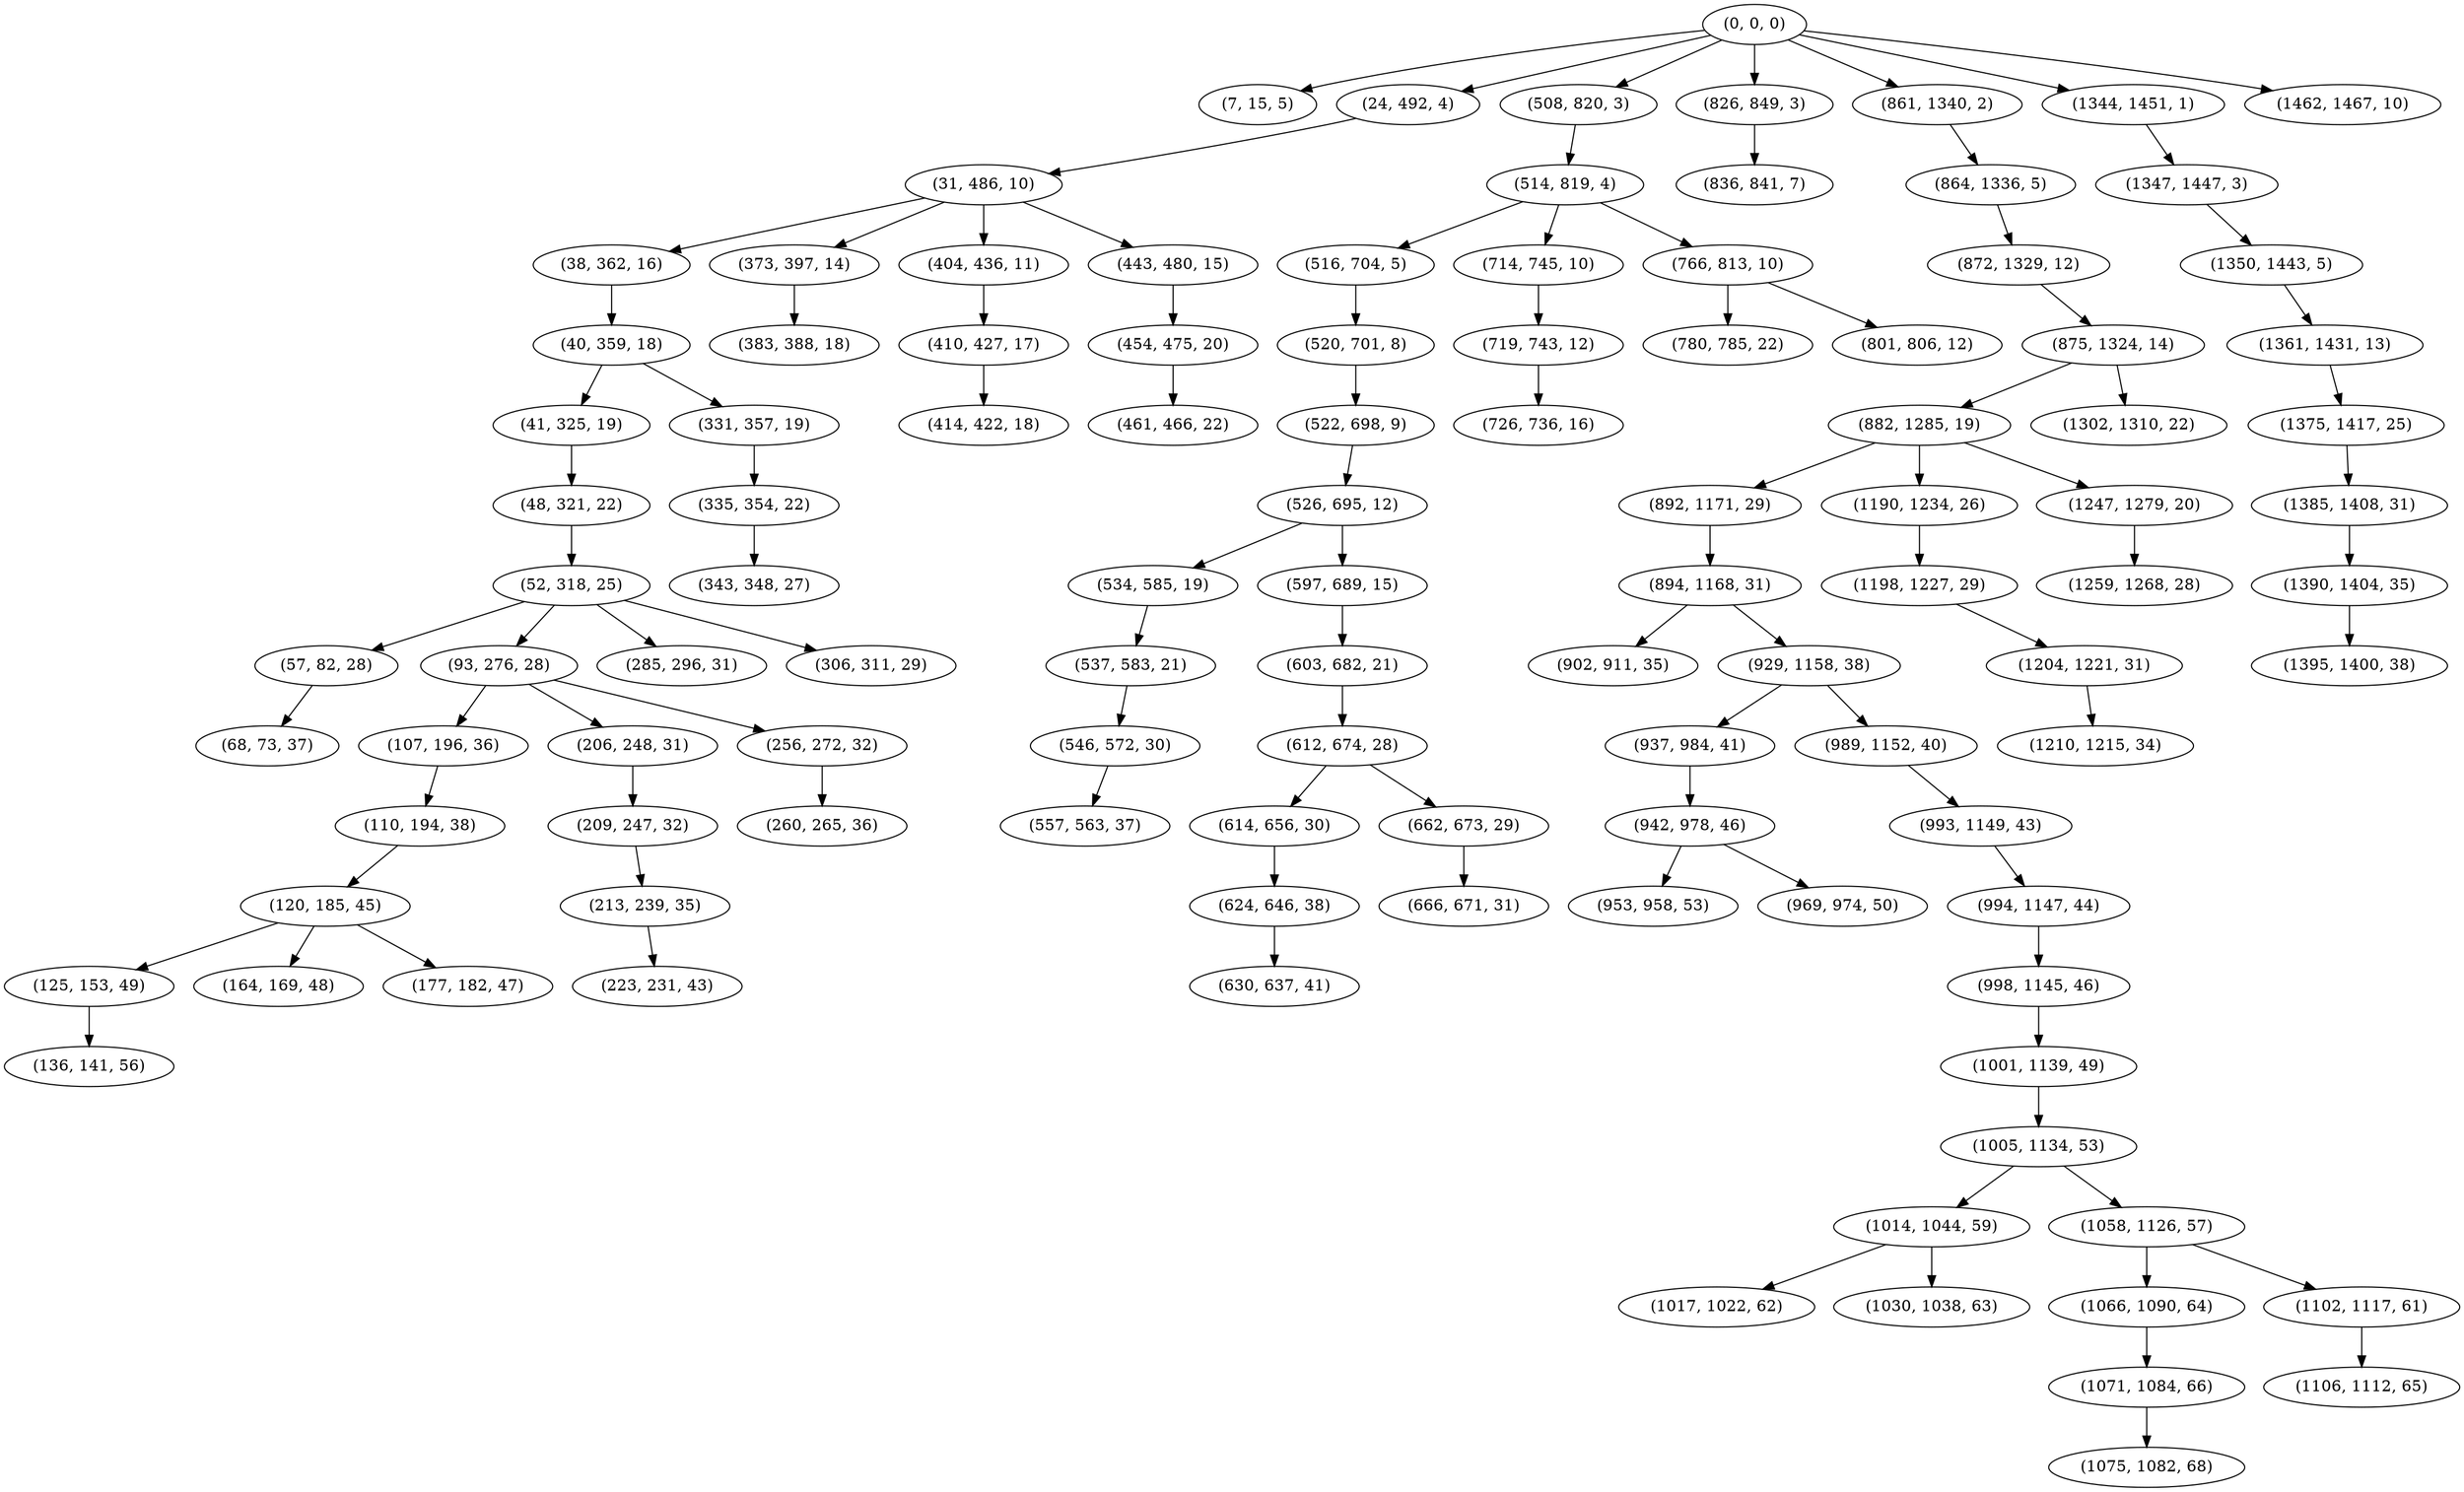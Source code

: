 digraph tree {
    "(0, 0, 0)";
    "(7, 15, 5)";
    "(24, 492, 4)";
    "(31, 486, 10)";
    "(38, 362, 16)";
    "(40, 359, 18)";
    "(41, 325, 19)";
    "(48, 321, 22)";
    "(52, 318, 25)";
    "(57, 82, 28)";
    "(68, 73, 37)";
    "(93, 276, 28)";
    "(107, 196, 36)";
    "(110, 194, 38)";
    "(120, 185, 45)";
    "(125, 153, 49)";
    "(136, 141, 56)";
    "(164, 169, 48)";
    "(177, 182, 47)";
    "(206, 248, 31)";
    "(209, 247, 32)";
    "(213, 239, 35)";
    "(223, 231, 43)";
    "(256, 272, 32)";
    "(260, 265, 36)";
    "(285, 296, 31)";
    "(306, 311, 29)";
    "(331, 357, 19)";
    "(335, 354, 22)";
    "(343, 348, 27)";
    "(373, 397, 14)";
    "(383, 388, 18)";
    "(404, 436, 11)";
    "(410, 427, 17)";
    "(414, 422, 18)";
    "(443, 480, 15)";
    "(454, 475, 20)";
    "(461, 466, 22)";
    "(508, 820, 3)";
    "(514, 819, 4)";
    "(516, 704, 5)";
    "(520, 701, 8)";
    "(522, 698, 9)";
    "(526, 695, 12)";
    "(534, 585, 19)";
    "(537, 583, 21)";
    "(546, 572, 30)";
    "(557, 563, 37)";
    "(597, 689, 15)";
    "(603, 682, 21)";
    "(612, 674, 28)";
    "(614, 656, 30)";
    "(624, 646, 38)";
    "(630, 637, 41)";
    "(662, 673, 29)";
    "(666, 671, 31)";
    "(714, 745, 10)";
    "(719, 743, 12)";
    "(726, 736, 16)";
    "(766, 813, 10)";
    "(780, 785, 22)";
    "(801, 806, 12)";
    "(826, 849, 3)";
    "(836, 841, 7)";
    "(861, 1340, 2)";
    "(864, 1336, 5)";
    "(872, 1329, 12)";
    "(875, 1324, 14)";
    "(882, 1285, 19)";
    "(892, 1171, 29)";
    "(894, 1168, 31)";
    "(902, 911, 35)";
    "(929, 1158, 38)";
    "(937, 984, 41)";
    "(942, 978, 46)";
    "(953, 958, 53)";
    "(969, 974, 50)";
    "(989, 1152, 40)";
    "(993, 1149, 43)";
    "(994, 1147, 44)";
    "(998, 1145, 46)";
    "(1001, 1139, 49)";
    "(1005, 1134, 53)";
    "(1014, 1044, 59)";
    "(1017, 1022, 62)";
    "(1030, 1038, 63)";
    "(1058, 1126, 57)";
    "(1066, 1090, 64)";
    "(1071, 1084, 66)";
    "(1075, 1082, 68)";
    "(1102, 1117, 61)";
    "(1106, 1112, 65)";
    "(1190, 1234, 26)";
    "(1198, 1227, 29)";
    "(1204, 1221, 31)";
    "(1210, 1215, 34)";
    "(1247, 1279, 20)";
    "(1259, 1268, 28)";
    "(1302, 1310, 22)";
    "(1344, 1451, 1)";
    "(1347, 1447, 3)";
    "(1350, 1443, 5)";
    "(1361, 1431, 13)";
    "(1375, 1417, 25)";
    "(1385, 1408, 31)";
    "(1390, 1404, 35)";
    "(1395, 1400, 38)";
    "(1462, 1467, 10)";
    "(0, 0, 0)" -> "(7, 15, 5)";
    "(0, 0, 0)" -> "(24, 492, 4)";
    "(0, 0, 0)" -> "(508, 820, 3)";
    "(0, 0, 0)" -> "(826, 849, 3)";
    "(0, 0, 0)" -> "(861, 1340, 2)";
    "(0, 0, 0)" -> "(1344, 1451, 1)";
    "(0, 0, 0)" -> "(1462, 1467, 10)";
    "(24, 492, 4)" -> "(31, 486, 10)";
    "(31, 486, 10)" -> "(38, 362, 16)";
    "(31, 486, 10)" -> "(373, 397, 14)";
    "(31, 486, 10)" -> "(404, 436, 11)";
    "(31, 486, 10)" -> "(443, 480, 15)";
    "(38, 362, 16)" -> "(40, 359, 18)";
    "(40, 359, 18)" -> "(41, 325, 19)";
    "(40, 359, 18)" -> "(331, 357, 19)";
    "(41, 325, 19)" -> "(48, 321, 22)";
    "(48, 321, 22)" -> "(52, 318, 25)";
    "(52, 318, 25)" -> "(57, 82, 28)";
    "(52, 318, 25)" -> "(93, 276, 28)";
    "(52, 318, 25)" -> "(285, 296, 31)";
    "(52, 318, 25)" -> "(306, 311, 29)";
    "(57, 82, 28)" -> "(68, 73, 37)";
    "(93, 276, 28)" -> "(107, 196, 36)";
    "(93, 276, 28)" -> "(206, 248, 31)";
    "(93, 276, 28)" -> "(256, 272, 32)";
    "(107, 196, 36)" -> "(110, 194, 38)";
    "(110, 194, 38)" -> "(120, 185, 45)";
    "(120, 185, 45)" -> "(125, 153, 49)";
    "(120, 185, 45)" -> "(164, 169, 48)";
    "(120, 185, 45)" -> "(177, 182, 47)";
    "(125, 153, 49)" -> "(136, 141, 56)";
    "(206, 248, 31)" -> "(209, 247, 32)";
    "(209, 247, 32)" -> "(213, 239, 35)";
    "(213, 239, 35)" -> "(223, 231, 43)";
    "(256, 272, 32)" -> "(260, 265, 36)";
    "(331, 357, 19)" -> "(335, 354, 22)";
    "(335, 354, 22)" -> "(343, 348, 27)";
    "(373, 397, 14)" -> "(383, 388, 18)";
    "(404, 436, 11)" -> "(410, 427, 17)";
    "(410, 427, 17)" -> "(414, 422, 18)";
    "(443, 480, 15)" -> "(454, 475, 20)";
    "(454, 475, 20)" -> "(461, 466, 22)";
    "(508, 820, 3)" -> "(514, 819, 4)";
    "(514, 819, 4)" -> "(516, 704, 5)";
    "(514, 819, 4)" -> "(714, 745, 10)";
    "(514, 819, 4)" -> "(766, 813, 10)";
    "(516, 704, 5)" -> "(520, 701, 8)";
    "(520, 701, 8)" -> "(522, 698, 9)";
    "(522, 698, 9)" -> "(526, 695, 12)";
    "(526, 695, 12)" -> "(534, 585, 19)";
    "(526, 695, 12)" -> "(597, 689, 15)";
    "(534, 585, 19)" -> "(537, 583, 21)";
    "(537, 583, 21)" -> "(546, 572, 30)";
    "(546, 572, 30)" -> "(557, 563, 37)";
    "(597, 689, 15)" -> "(603, 682, 21)";
    "(603, 682, 21)" -> "(612, 674, 28)";
    "(612, 674, 28)" -> "(614, 656, 30)";
    "(612, 674, 28)" -> "(662, 673, 29)";
    "(614, 656, 30)" -> "(624, 646, 38)";
    "(624, 646, 38)" -> "(630, 637, 41)";
    "(662, 673, 29)" -> "(666, 671, 31)";
    "(714, 745, 10)" -> "(719, 743, 12)";
    "(719, 743, 12)" -> "(726, 736, 16)";
    "(766, 813, 10)" -> "(780, 785, 22)";
    "(766, 813, 10)" -> "(801, 806, 12)";
    "(826, 849, 3)" -> "(836, 841, 7)";
    "(861, 1340, 2)" -> "(864, 1336, 5)";
    "(864, 1336, 5)" -> "(872, 1329, 12)";
    "(872, 1329, 12)" -> "(875, 1324, 14)";
    "(875, 1324, 14)" -> "(882, 1285, 19)";
    "(875, 1324, 14)" -> "(1302, 1310, 22)";
    "(882, 1285, 19)" -> "(892, 1171, 29)";
    "(882, 1285, 19)" -> "(1190, 1234, 26)";
    "(882, 1285, 19)" -> "(1247, 1279, 20)";
    "(892, 1171, 29)" -> "(894, 1168, 31)";
    "(894, 1168, 31)" -> "(902, 911, 35)";
    "(894, 1168, 31)" -> "(929, 1158, 38)";
    "(929, 1158, 38)" -> "(937, 984, 41)";
    "(929, 1158, 38)" -> "(989, 1152, 40)";
    "(937, 984, 41)" -> "(942, 978, 46)";
    "(942, 978, 46)" -> "(953, 958, 53)";
    "(942, 978, 46)" -> "(969, 974, 50)";
    "(989, 1152, 40)" -> "(993, 1149, 43)";
    "(993, 1149, 43)" -> "(994, 1147, 44)";
    "(994, 1147, 44)" -> "(998, 1145, 46)";
    "(998, 1145, 46)" -> "(1001, 1139, 49)";
    "(1001, 1139, 49)" -> "(1005, 1134, 53)";
    "(1005, 1134, 53)" -> "(1014, 1044, 59)";
    "(1005, 1134, 53)" -> "(1058, 1126, 57)";
    "(1014, 1044, 59)" -> "(1017, 1022, 62)";
    "(1014, 1044, 59)" -> "(1030, 1038, 63)";
    "(1058, 1126, 57)" -> "(1066, 1090, 64)";
    "(1058, 1126, 57)" -> "(1102, 1117, 61)";
    "(1066, 1090, 64)" -> "(1071, 1084, 66)";
    "(1071, 1084, 66)" -> "(1075, 1082, 68)";
    "(1102, 1117, 61)" -> "(1106, 1112, 65)";
    "(1190, 1234, 26)" -> "(1198, 1227, 29)";
    "(1198, 1227, 29)" -> "(1204, 1221, 31)";
    "(1204, 1221, 31)" -> "(1210, 1215, 34)";
    "(1247, 1279, 20)" -> "(1259, 1268, 28)";
    "(1344, 1451, 1)" -> "(1347, 1447, 3)";
    "(1347, 1447, 3)" -> "(1350, 1443, 5)";
    "(1350, 1443, 5)" -> "(1361, 1431, 13)";
    "(1361, 1431, 13)" -> "(1375, 1417, 25)";
    "(1375, 1417, 25)" -> "(1385, 1408, 31)";
    "(1385, 1408, 31)" -> "(1390, 1404, 35)";
    "(1390, 1404, 35)" -> "(1395, 1400, 38)";
}
